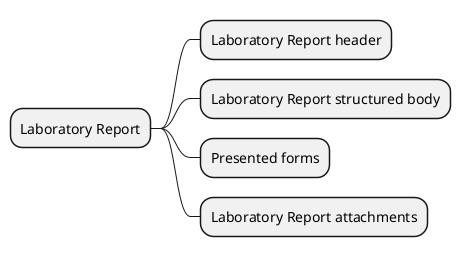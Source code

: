 @startmindmap
* Laboratory Report
** Laboratory Report header
** Laboratory Report structured body
** Presented forms
** Laboratory Report attachments
@endmindmap